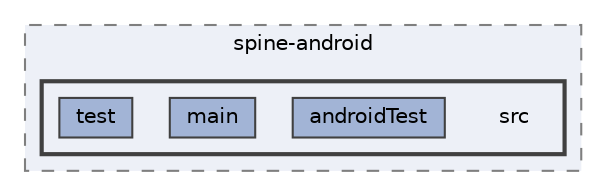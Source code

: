 digraph "external/spine-runtimes/spine-android/spine-android/src"
{
 // LATEX_PDF_SIZE
  bgcolor="transparent";
  edge [fontname=Helvetica,fontsize=10,labelfontname=Helvetica,labelfontsize=10];
  node [fontname=Helvetica,fontsize=10,shape=box,height=0.2,width=0.4];
  compound=true
  subgraph clusterdir_29a1ddbdde21d7d7d8ad455bb24fb716 {
    graph [ bgcolor="#edf0f7", pencolor="grey50", label="spine-android", fontname=Helvetica,fontsize=10 style="filled,dashed", URL="dir_29a1ddbdde21d7d7d8ad455bb24fb716.html",tooltip=""]
  subgraph clusterdir_0644ebbbcf22b0e03199cc58349f22b3 {
    graph [ bgcolor="#edf0f7", pencolor="grey25", label="", fontname=Helvetica,fontsize=10 style="filled,bold", URL="dir_0644ebbbcf22b0e03199cc58349f22b3.html",tooltip=""]
    dir_0644ebbbcf22b0e03199cc58349f22b3 [shape=plaintext, label="src"];
  dir_454f2b04acd7d05c3d28680dd47d5c23 [label="androidTest", fillcolor="#a2b4d6", color="grey25", style="filled", URL="dir_454f2b04acd7d05c3d28680dd47d5c23.html",tooltip=""];
  dir_6a4e33d5fc59cfb4806dfc83349cdea9 [label="main", fillcolor="#a2b4d6", color="grey25", style="filled", URL="dir_6a4e33d5fc59cfb4806dfc83349cdea9.html",tooltip=""];
  dir_cc9ed85ac7ecc5757c34e47057ef35a8 [label="test", fillcolor="#a2b4d6", color="grey25", style="filled", URL="dir_cc9ed85ac7ecc5757c34e47057ef35a8.html",tooltip=""];
  }
  }
}
